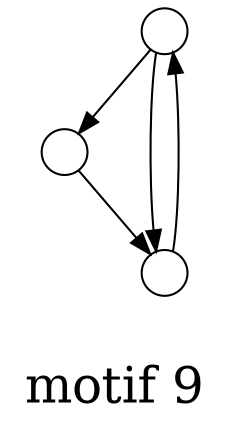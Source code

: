 /*****
motif 9
*****/

digraph G {
  graph [splines=false overlap=false]
  node  [shape=ellipse, width=0.3, height=0.3, label=""]
  0 ;
  1 ;
  2 ;
  0 -> 1;
  0 -> 2;
  1 -> 2;
  2 -> 0;
  label = "\nmotif 9\n";  fontsize=24;
}
